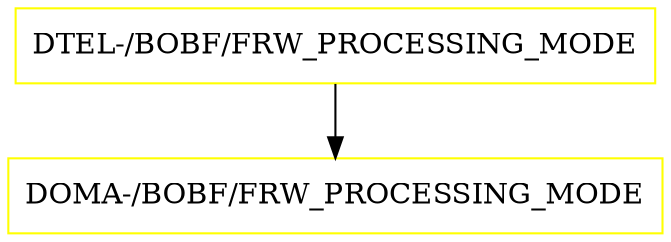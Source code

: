 digraph G {
  "DTEL-/BOBF/FRW_PROCESSING_MODE" [shape=box,color=yellow];
  "DOMA-/BOBF/FRW_PROCESSING_MODE" [shape=box,color=yellow,URL="./DOMA_%23BOBF%23FRW_PROCESSING_MODE.html"];
  "DTEL-/BOBF/FRW_PROCESSING_MODE" -> "DOMA-/BOBF/FRW_PROCESSING_MODE";
}
